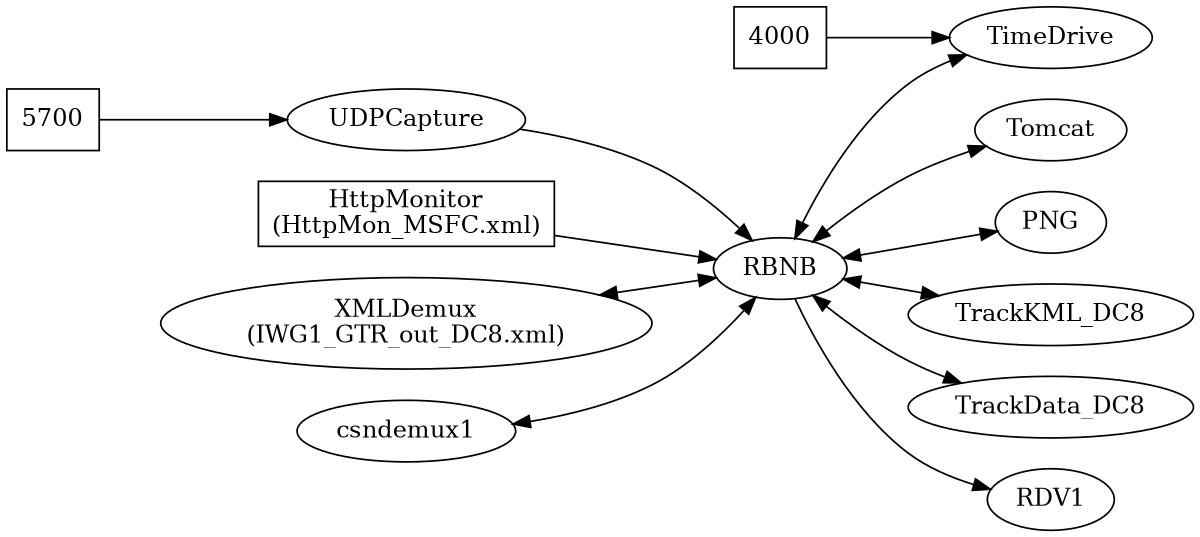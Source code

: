 digraph p4 {
	// Graph defines
	center="true";
	orientation="portrait";
	ratio="auto";
	size="8, 10.5"
	rankdir="LR";
	constraint="false";
	
	// Node definitions
	port5700 [shape=box, label="5700", URL="https://indscore.dfrc.nasa.gov/RBNB/INDS6/DC8-817-TC4_IWG1"];
	httpmon1 [shape=box, label="HttpMonitor\n(HttpMon_MSFC.xml)"];

	port4000 [shape=box, label="4000"];
	udpcapture1 [label="UDPCapture"];

	xmldemux1 [label="XMLDemux\n(IWG1_GTR_out_DC8.xml)"]
	
	// Define the graph
	// Input-only links (into rbnb)
	port5700 -> udpcapture1 -> RBNB;
	httpmon1 -> RBNB;
	port4000 ->  TimeDrive;
	
	// Denote bidirectional links
	edge [dir="both"];
	
	RBNB -> { Tomcat; PNG; TimeDrive; TrackKML_DC8; TrackData_DC8}
	
	xmldemux1 -> RBNB;
	csndemux1 -> RBNB;
	
	// RDV links are sink-only, show differently
	edge [dir="head"];
	RBNB -> RDV1;
}